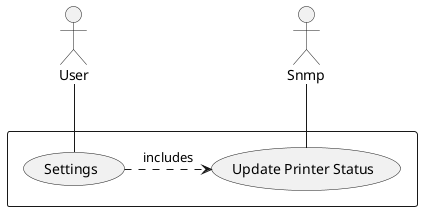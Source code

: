 @startuml
actor User
actor Snmp

rectangle {
User -- (Settings)
Snmp -- (Update Printer Status)
(Settings) .> (Update Printer Status) : includes
}

@enduml